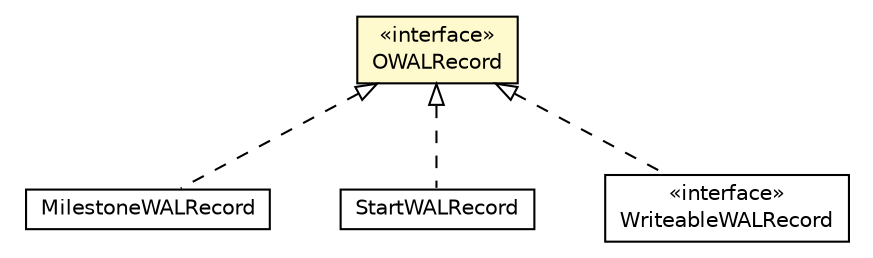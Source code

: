 #!/usr/local/bin/dot
#
# Class diagram 
# Generated by UMLGraph version R5_6-24-gf6e263 (http://www.umlgraph.org/)
#

digraph G {
	edge [fontname="Helvetica",fontsize=10,labelfontname="Helvetica",labelfontsize=10];
	node [fontname="Helvetica",fontsize=10,shape=plaintext];
	nodesep=0.25;
	ranksep=0.5;
	// com.orientechnologies.orient.core.storage.impl.local.paginated.wal.OWALRecord
	c7895371 [label=<<table title="com.orientechnologies.orient.core.storage.impl.local.paginated.wal.OWALRecord" border="0" cellborder="1" cellspacing="0" cellpadding="2" port="p" bgcolor="lemonChiffon" href="./OWALRecord.html">
		<tr><td><table border="0" cellspacing="0" cellpadding="1">
<tr><td align="center" balign="center"> &#171;interface&#187; </td></tr>
<tr><td align="center" balign="center"> OWALRecord </td></tr>
		</table></td></tr>
		</table>>, URL="./OWALRecord.html", fontname="Helvetica", fontcolor="black", fontsize=10.0];
	// com.orientechnologies.orient.core.storage.impl.local.paginated.wal.common.MilestoneWALRecord
	c7895397 [label=<<table title="com.orientechnologies.orient.core.storage.impl.local.paginated.wal.common.MilestoneWALRecord" border="0" cellborder="1" cellspacing="0" cellpadding="2" port="p" href="./common/MilestoneWALRecord.html">
		<tr><td><table border="0" cellspacing="0" cellpadding="1">
<tr><td align="center" balign="center"> MilestoneWALRecord </td></tr>
		</table></td></tr>
		</table>>, URL="./common/MilestoneWALRecord.html", fontname="Helvetica", fontcolor="black", fontsize=10.0];
	// com.orientechnologies.orient.core.storage.impl.local.paginated.wal.common.StartWALRecord
	c7895400 [label=<<table title="com.orientechnologies.orient.core.storage.impl.local.paginated.wal.common.StartWALRecord" border="0" cellborder="1" cellspacing="0" cellpadding="2" port="p" href="./common/StartWALRecord.html">
		<tr><td><table border="0" cellspacing="0" cellpadding="1">
<tr><td align="center" balign="center"> StartWALRecord </td></tr>
		</table></td></tr>
		</table>>, URL="./common/StartWALRecord.html", fontname="Helvetica", fontcolor="black", fontsize=10.0];
	// com.orientechnologies.orient.core.storage.impl.local.paginated.wal.common.WriteableWALRecord
	c7895401 [label=<<table title="com.orientechnologies.orient.core.storage.impl.local.paginated.wal.common.WriteableWALRecord" border="0" cellborder="1" cellspacing="0" cellpadding="2" port="p" href="./common/WriteableWALRecord.html">
		<tr><td><table border="0" cellspacing="0" cellpadding="1">
<tr><td align="center" balign="center"> &#171;interface&#187; </td></tr>
<tr><td align="center" balign="center"> WriteableWALRecord </td></tr>
		</table></td></tr>
		</table>>, URL="./common/WriteableWALRecord.html", fontname="Helvetica", fontcolor="black", fontsize=10.0];
	//com.orientechnologies.orient.core.storage.impl.local.paginated.wal.common.MilestoneWALRecord implements com.orientechnologies.orient.core.storage.impl.local.paginated.wal.OWALRecord
	c7895371:p -> c7895397:p [dir=back,arrowtail=empty,style=dashed];
	//com.orientechnologies.orient.core.storage.impl.local.paginated.wal.common.StartWALRecord implements com.orientechnologies.orient.core.storage.impl.local.paginated.wal.OWALRecord
	c7895371:p -> c7895400:p [dir=back,arrowtail=empty,style=dashed];
	//com.orientechnologies.orient.core.storage.impl.local.paginated.wal.common.WriteableWALRecord implements com.orientechnologies.orient.core.storage.impl.local.paginated.wal.OWALRecord
	c7895371:p -> c7895401:p [dir=back,arrowtail=empty,style=dashed];
}


